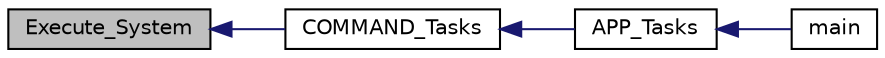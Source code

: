 digraph "Execute_System"
{
  edge [fontname="Helvetica",fontsize="10",labelfontname="Helvetica",labelfontsize="10"];
  node [fontname="Helvetica",fontsize="10",shape=record];
  rankdir="LR";
  Node779 [label="Execute_System",height=0.2,width=0.4,color="black", fillcolor="grey75", style="filled", fontcolor="black"];
  Node779 -> Node780 [dir="back",color="midnightblue",fontsize="10",style="solid",fontname="Helvetica"];
  Node780 [label="COMMAND_Tasks",height=0.2,width=0.4,color="black", fillcolor="white", style="filled",URL="$inszt__commands_8c.html#a18253442833a6f9dcc1031492524596c"];
  Node780 -> Node781 [dir="back",color="midnightblue",fontsize="10",style="solid",fontname="Helvetica"];
  Node781 [label="APP_Tasks",height=0.2,width=0.4,color="black", fillcolor="white", style="filled",URL="$inszt__app_8c.html#a859aee46b660cfee47cfd45ce08f6862"];
  Node781 -> Node782 [dir="back",color="midnightblue",fontsize="10",style="solid",fontname="Helvetica"];
  Node782 [label="main",height=0.2,width=0.4,color="black", fillcolor="white", style="filled",URL="$inszt__main_8c.html#a840291bc02cba5474a4cb46a9b9566fe"];
}

